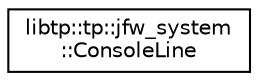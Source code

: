 digraph "Graphical Class Hierarchy"
{
 // LATEX_PDF_SIZE
  edge [fontname="Helvetica",fontsize="10",labelfontname="Helvetica",labelfontsize="10"];
  node [fontname="Helvetica",fontsize="10",shape=record];
  rankdir="LR";
  Node0 [label="libtp::tp::jfw_system\l::ConsoleLine",height=0.2,width=0.4,color="black", fillcolor="white", style="filled",URL="$d4/d51/structlibtp_1_1tp_1_1jfw__system_1_1ConsoleLine.html",tooltip=" "];
}
